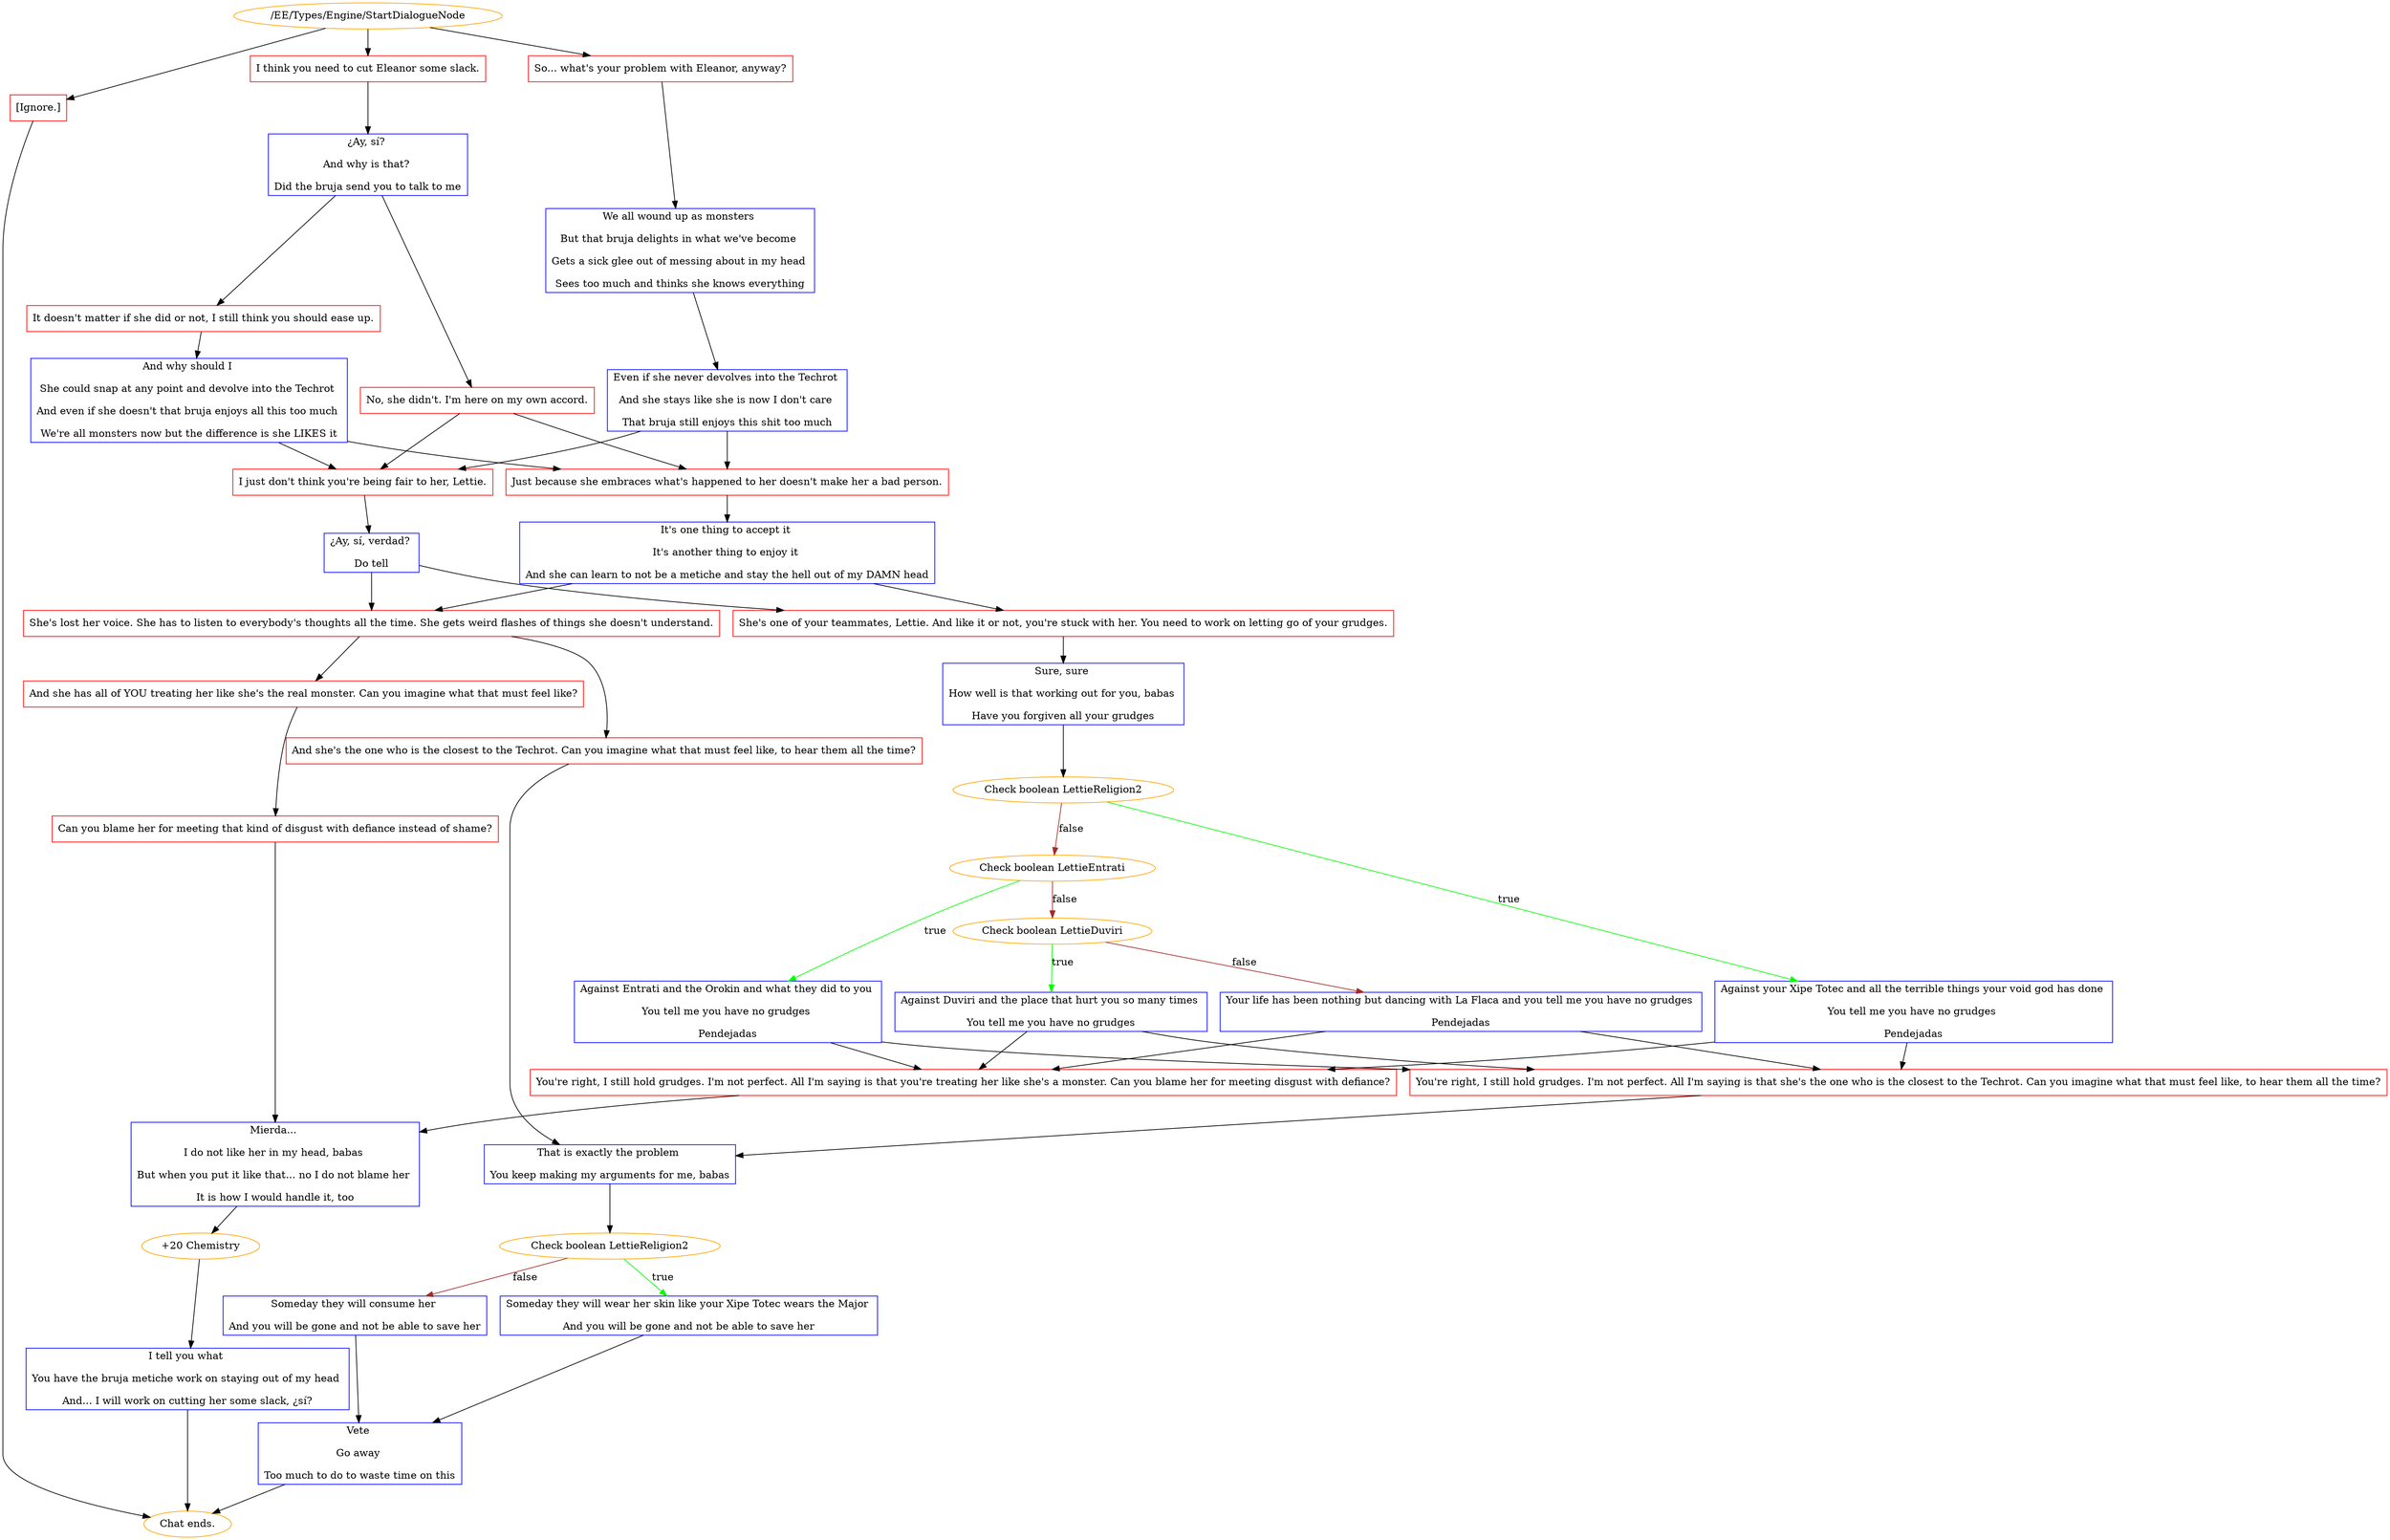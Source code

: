 digraph {
	465 [label="/EE/Types/Engine/StartDialogueNode",color=orange];
		465 -> 466;
		465 -> 468;
		465 -> 469;
	466 [label="So... what's your problem with Eleanor, anyway?",shape=box,color=red];
		466 -> 470;
	468 [label="I think you need to cut Eleanor some slack.",shape=box,color=red];
		468 -> 471;
	469 [label="[Ignore.]",shape=box,color=red];
		469 -> "Chat ends.";
	470 [label="We all wound up as monsters 
But that bruja delights in what we've become 
Gets a sick glee out of messing about in my head 
Sees too much and thinks she knows everything",shape=box,color=blue];
		470 -> 472;
	471 [label="¿Ay, sí? 
And why is that? 
Did the bruja send you to talk to me",shape=box,color=blue];
		471 -> 473;
		471 -> 474;
	"Chat ends." [color=orange];
	472 [label="Even if she never devolves into the Techrot 
And she stays like she is now I don't care 
That bruja still enjoys this shit too much",shape=box,color=blue];
		472 -> 476;
		472 -> 477;
	473 [label="No, she didn't. I'm here on my own accord.",shape=box,color=red];
		473 -> 477;
		473 -> 476;
	474 [label="It doesn't matter if she did or not, I still think you should ease up.",shape=box,color=red];
		474 -> 475;
	476 [label="Just because she embraces what's happened to her doesn't make her a bad person.",shape=box,color=red];
		476 -> 478;
	477 [label="I just don't think you're being fair to her, Lettie.",shape=box,color=red];
		477 -> 479;
	475 [label="And why should I 
She could snap at any point and devolve into the Techrot 
And even if she doesn't that bruja enjoys all this too much 
We're all monsters now but the difference is she LIKES it",shape=box,color=blue];
		475 -> 477;
		475 -> 476;
	478 [label="It's one thing to accept it 
It's another thing to enjoy it 
And she can learn to not be a metiche and stay the hell out of my DAMN head",shape=box,color=blue];
		478 -> 480;
		478 -> 481;
	479 [label="¿Ay, sí, verdad? 
Do tell",shape=box,color=blue];
		479 -> 481;
		479 -> 480;
	480 [label="She's one of your teammates, Lettie. And like it or not, you're stuck with her. You need to work on letting go of your grudges.",shape=box,color=red];
		480 -> 482;
	481 [label="She's lost her voice. She has to listen to everybody's thoughts all the time. She gets weird flashes of things she doesn't understand.",shape=box,color=red];
		481 -> 483;
		481 -> 484;
	482 [label="Sure, sure 
How well is that working out for you, babas 
Have you forgiven all your grudges",shape=box,color=blue];
		482 -> 486;
	483 [label="And she's the one who is the closest to the Techrot. Can you imagine what that must feel like, to hear them all the time?",shape=box,color=red];
		483 -> 496;
	484 [label="And she has all of YOU treating her like she's the real monster. Can you imagine what that must feel like?",shape=box,color=red];
		484 -> 485;
	486 [label="Check boolean LettieReligion2",color=orange];
		486 -> 489 [label=true,color=green];
		486 -> 487 [label=false,color=brown];
	496 [label="That is exactly the problem 
You keep making my arguments for me, babas",shape=box,color=blue];
		496 -> 498;
	485 [label="Can you blame her for meeting that kind of disgust with defiance instead of shame?",shape=box,color=red];
		485 -> 497;
	489 [label="Against your Xipe Totec and all the terrible things your void god has done 
You tell me you have no grudges 
Pendejadas",shape=box,color=blue];
		489 -> 494;
		489 -> 495;
	487 [label="Check boolean LettieEntrati",color=orange];
		487 -> 490 [label=true,color=green];
		487 -> 488 [label=false,color=brown];
	498 [label="Check boolean LettieReligion2",color=orange];
		498 -> 500 [label=true,color=green];
		498 -> 501 [label=false,color=brown];
	497 [label="Mierda... 
I do not like her in my head, babas 
But when you put it like that... no I do not blame her 
It is how I would handle it, too",shape=box,color=blue];
		497 -> 502;
	494 [label="You're right, I still hold grudges. I'm not perfect. All I'm saying is that you're treating her like she's a monster. Can you blame her for meeting disgust with defiance?",shape=box,color=red];
		494 -> 497;
	495 [label="You're right, I still hold grudges. I'm not perfect. All I'm saying is that she's the one who is the closest to the Techrot. Can you imagine what that must feel like, to hear them all the time?",shape=box,color=red];
		495 -> 496;
	490 [label="Against Entrati and the Orokin and what they did to you 
You tell me you have no grudges 
Pendejadas",shape=box,color=blue];
		490 -> 494;
		490 -> 495;
	488 [label="Check boolean LettieDuviri",color=orange];
		488 -> 491 [label=true,color=green];
		488 -> 492 [label=false,color=brown];
	500 [label="Someday they will wear her skin like your Xipe Totec wears the Major 
And you will be gone and not be able to save her",shape=box,color=blue];
		500 -> 503;
	501 [label="Someday they will consume her 
And you will be gone and not be able to save her",shape=box,color=blue];
		501 -> 503;
	502 [label="+20 Chemistry",color=orange];
		502 -> 499;
	491 [label="Against Duviri and the place that hurt you so many times 
You tell me you have no grudges",shape=box,color=blue];
		491 -> 494;
		491 -> 495;
	492 [label="Your life has been nothing but dancing with La Flaca and you tell me you have no grudges 
Pendejadas",shape=box,color=blue];
		492 -> 494;
		492 -> 495;
	503 [label="Vete 
Go away 
Too much to do to waste time on this",shape=box,color=blue];
		503 -> "Chat ends.";
	499 [label="I tell you what 
You have the bruja metiche work on staying out of my head 
And... I will work on cutting her some slack, ¿sí?",shape=box,color=blue];
		499 -> "Chat ends.";
	"Chat ends." [color=orange];
	"Chat ends." [color=orange];
}